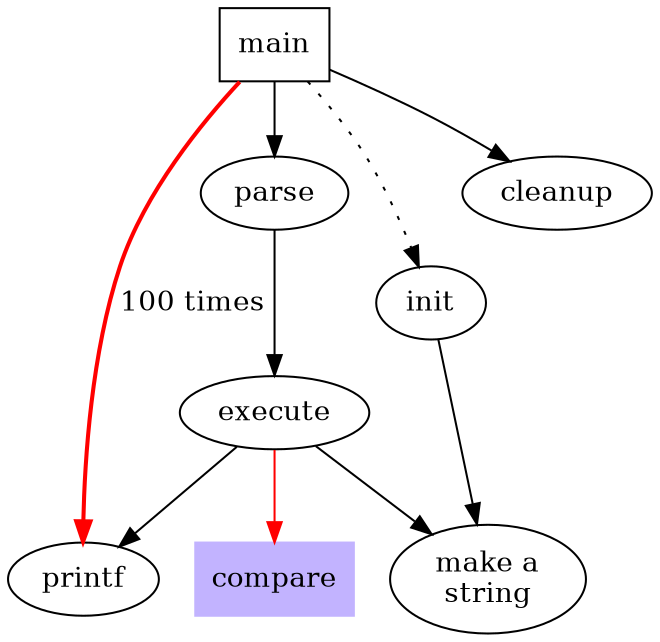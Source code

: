 digraph G{
    size = "4.4";
    main [shape=box]; 
    main -> parse [weight=8];
    parse -> execute;
    main -> init [style=dotted];
    main->cleanup;
    execute -> { make_string; printf; }
    init->make_string;
    edge [color=red];
    main->printf[style=bold,label="100 times"];
    make_string[label="make a\nstring"];
    node[shape=box,style=filled,color=".7 .3 1.0"];
    execute->compare;
}
